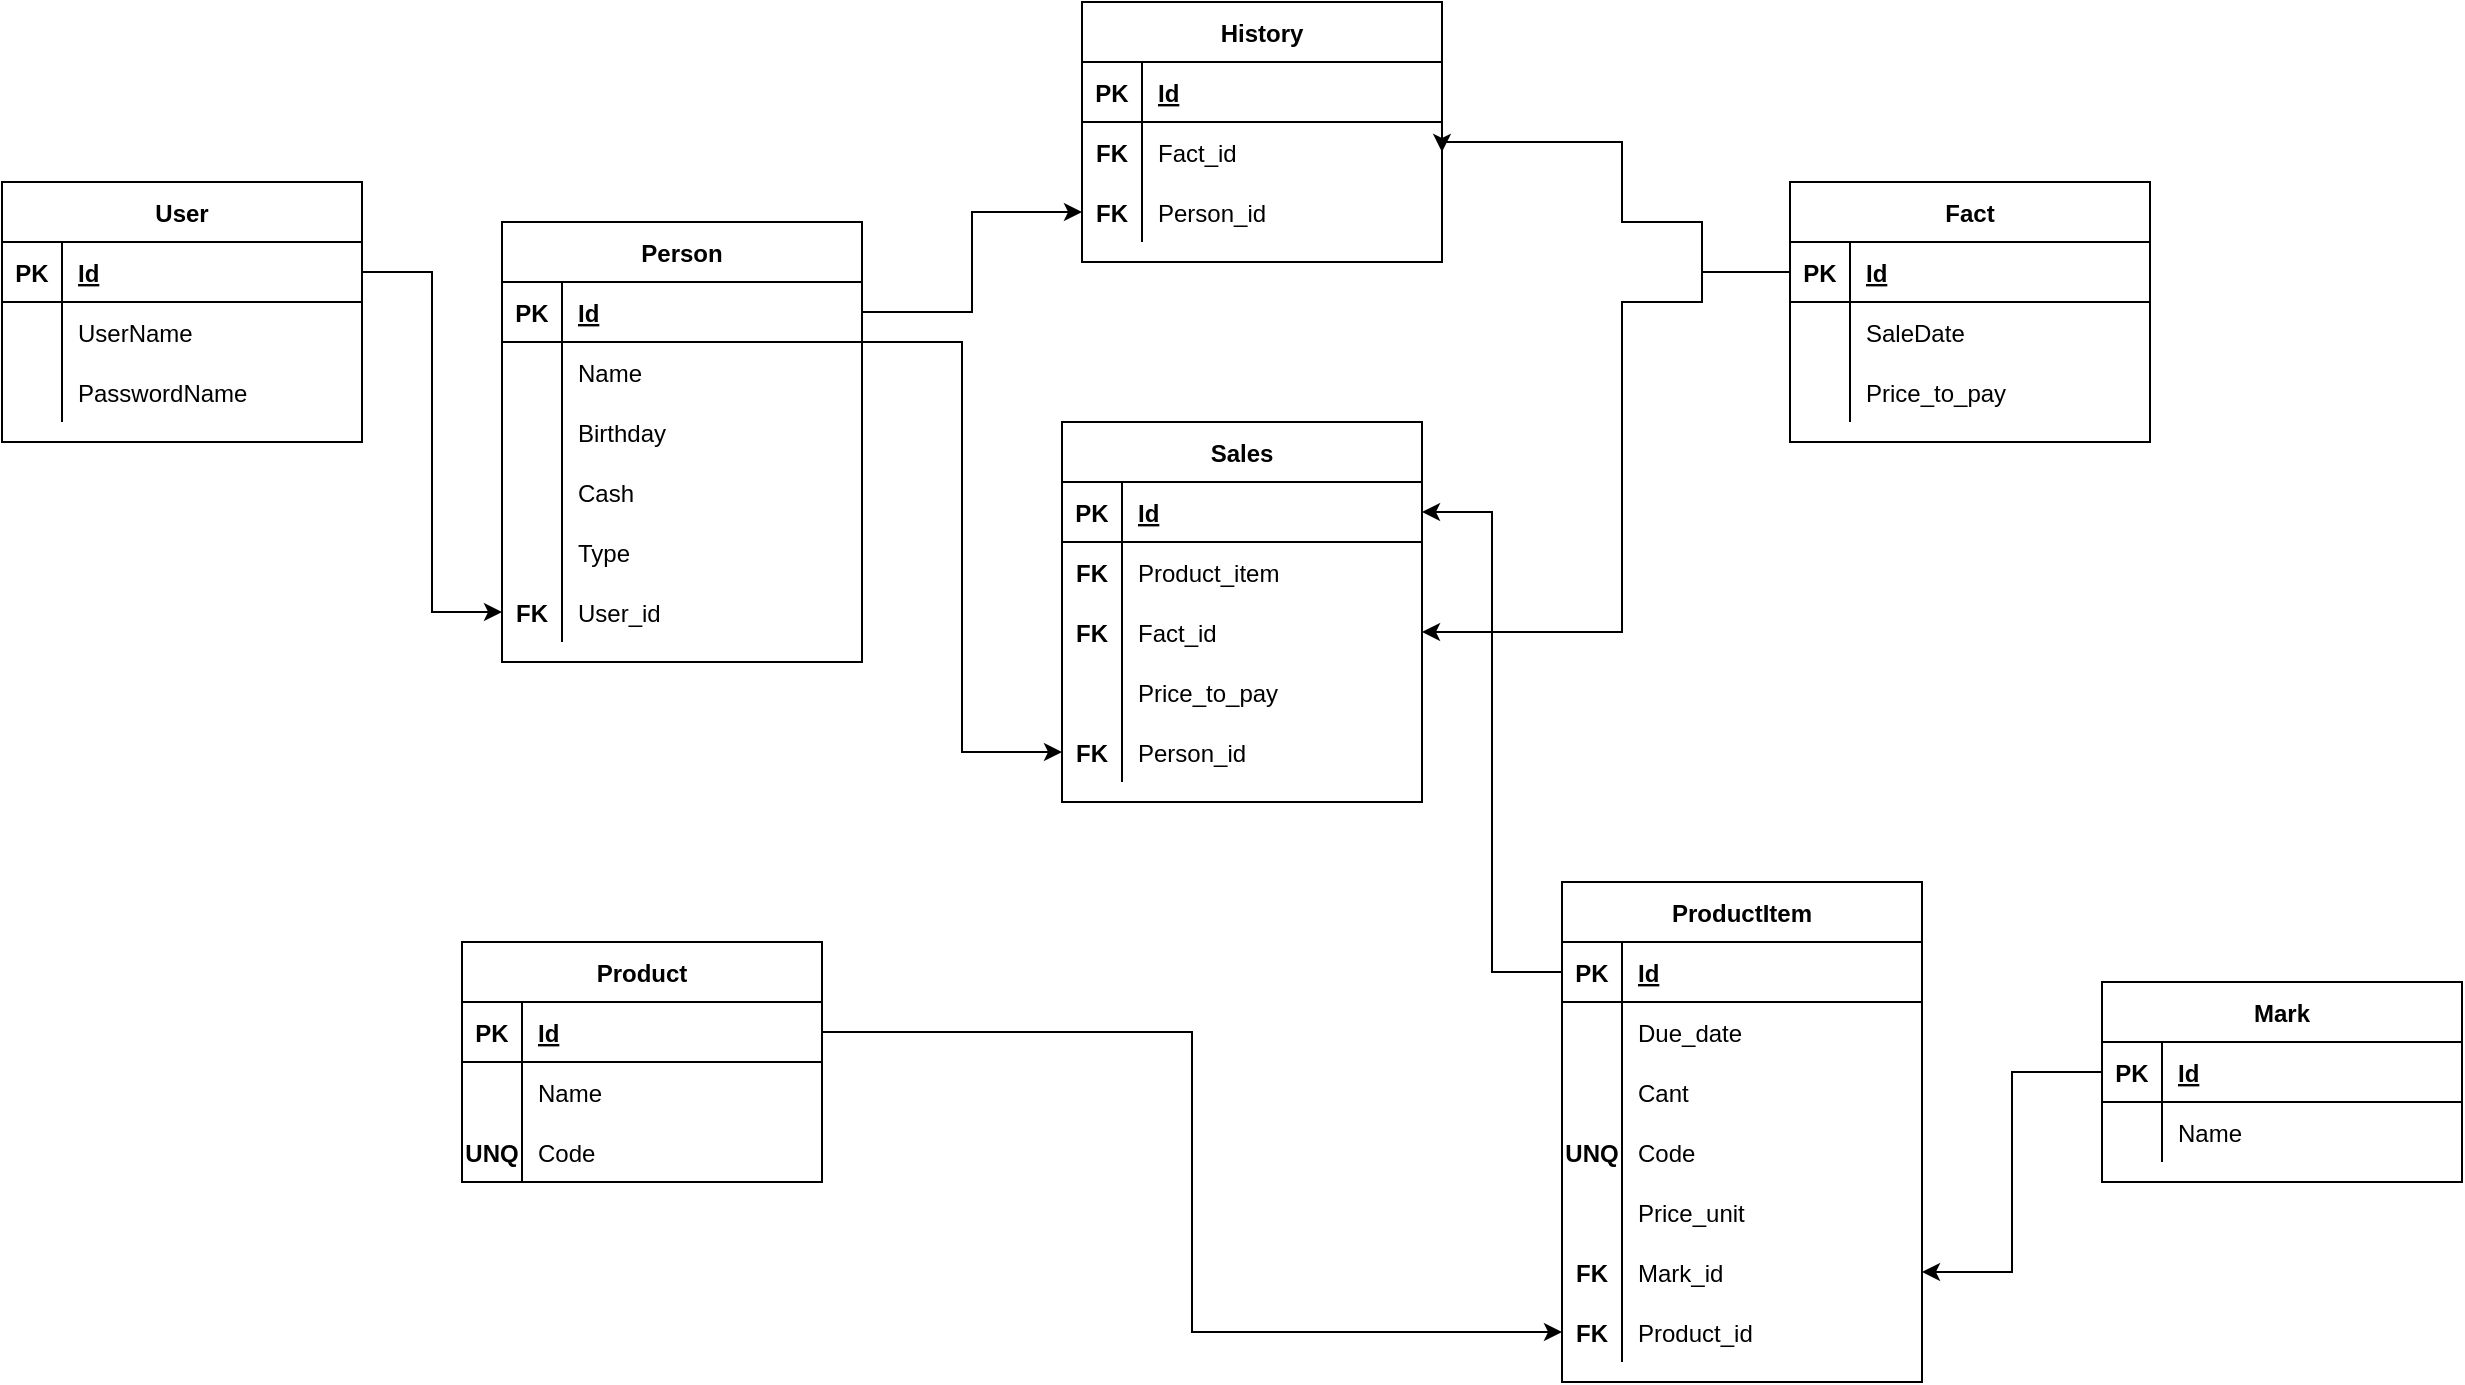 <mxfile version="15.4.3" type="device"><diagram id="BgSqG4Jym_R4d8l9EEpe" name="Page-1"><mxGraphModel dx="1397" dy="1651" grid="1" gridSize="10" guides="1" tooltips="1" connect="1" arrows="1" fold="1" page="1" pageScale="1" pageWidth="827" pageHeight="1169" math="0" shadow="0"><root><mxCell id="0"/><mxCell id="1" parent="0"/><mxCell id="hPBntsrapEsawpm6Ru0O-1" value="Person" style="shape=table;startSize=30;container=1;collapsible=1;childLayout=tableLayout;fixedRows=1;rowLines=0;fontStyle=1;align=center;resizeLast=1;" parent="1" vertex="1"><mxGeometry x="-320" y="80" width="180" height="220" as="geometry"/></mxCell><mxCell id="hPBntsrapEsawpm6Ru0O-2" value="" style="shape=partialRectangle;collapsible=0;dropTarget=0;pointerEvents=0;fillColor=none;top=0;left=0;bottom=1;right=0;points=[[0,0.5],[1,0.5]];portConstraint=eastwest;" parent="hPBntsrapEsawpm6Ru0O-1" vertex="1"><mxGeometry y="30" width="180" height="30" as="geometry"/></mxCell><mxCell id="hPBntsrapEsawpm6Ru0O-3" value="PK" style="shape=partialRectangle;connectable=0;fillColor=none;top=0;left=0;bottom=0;right=0;fontStyle=1;overflow=hidden;" parent="hPBntsrapEsawpm6Ru0O-2" vertex="1"><mxGeometry width="30" height="30" as="geometry"><mxRectangle width="30" height="30" as="alternateBounds"/></mxGeometry></mxCell><mxCell id="hPBntsrapEsawpm6Ru0O-4" value="Id" style="shape=partialRectangle;connectable=0;fillColor=none;top=0;left=0;bottom=0;right=0;align=left;spacingLeft=6;fontStyle=5;overflow=hidden;" parent="hPBntsrapEsawpm6Ru0O-2" vertex="1"><mxGeometry x="30" width="150" height="30" as="geometry"><mxRectangle width="150" height="30" as="alternateBounds"/></mxGeometry></mxCell><mxCell id="hPBntsrapEsawpm6Ru0O-5" value="" style="shape=partialRectangle;collapsible=0;dropTarget=0;pointerEvents=0;fillColor=none;top=0;left=0;bottom=0;right=0;points=[[0,0.5],[1,0.5]];portConstraint=eastwest;" parent="hPBntsrapEsawpm6Ru0O-1" vertex="1"><mxGeometry y="60" width="180" height="30" as="geometry"/></mxCell><mxCell id="hPBntsrapEsawpm6Ru0O-6" value="" style="shape=partialRectangle;connectable=0;fillColor=none;top=0;left=0;bottom=0;right=0;editable=1;overflow=hidden;" parent="hPBntsrapEsawpm6Ru0O-5" vertex="1"><mxGeometry width="30" height="30" as="geometry"><mxRectangle width="30" height="30" as="alternateBounds"/></mxGeometry></mxCell><mxCell id="hPBntsrapEsawpm6Ru0O-7" value="Name" style="shape=partialRectangle;connectable=0;fillColor=none;top=0;left=0;bottom=0;right=0;align=left;spacingLeft=6;overflow=hidden;" parent="hPBntsrapEsawpm6Ru0O-5" vertex="1"><mxGeometry x="30" width="150" height="30" as="geometry"><mxRectangle width="150" height="30" as="alternateBounds"/></mxGeometry></mxCell><mxCell id="hPBntsrapEsawpm6Ru0O-8" value="" style="shape=partialRectangle;collapsible=0;dropTarget=0;pointerEvents=0;fillColor=none;top=0;left=0;bottom=0;right=0;points=[[0,0.5],[1,0.5]];portConstraint=eastwest;" parent="hPBntsrapEsawpm6Ru0O-1" vertex="1"><mxGeometry y="90" width="180" height="30" as="geometry"/></mxCell><mxCell id="hPBntsrapEsawpm6Ru0O-9" value="" style="shape=partialRectangle;connectable=0;fillColor=none;top=0;left=0;bottom=0;right=0;editable=1;overflow=hidden;" parent="hPBntsrapEsawpm6Ru0O-8" vertex="1"><mxGeometry width="30" height="30" as="geometry"><mxRectangle width="30" height="30" as="alternateBounds"/></mxGeometry></mxCell><mxCell id="hPBntsrapEsawpm6Ru0O-10" value="Birthday" style="shape=partialRectangle;connectable=0;fillColor=none;top=0;left=0;bottom=0;right=0;align=left;spacingLeft=6;overflow=hidden;" parent="hPBntsrapEsawpm6Ru0O-8" vertex="1"><mxGeometry x="30" width="150" height="30" as="geometry"><mxRectangle width="150" height="30" as="alternateBounds"/></mxGeometry></mxCell><mxCell id="u0kxrcT05sZmW5-hbJWr-1" style="shape=partialRectangle;collapsible=0;dropTarget=0;pointerEvents=0;fillColor=none;top=0;left=0;bottom=0;right=0;points=[[0,0.5],[1,0.5]];portConstraint=eastwest;" parent="hPBntsrapEsawpm6Ru0O-1" vertex="1"><mxGeometry y="120" width="180" height="30" as="geometry"/></mxCell><mxCell id="u0kxrcT05sZmW5-hbJWr-2" style="shape=partialRectangle;connectable=0;fillColor=none;top=0;left=0;bottom=0;right=0;editable=1;overflow=hidden;" parent="u0kxrcT05sZmW5-hbJWr-1" vertex="1"><mxGeometry width="30" height="30" as="geometry"><mxRectangle width="30" height="30" as="alternateBounds"/></mxGeometry></mxCell><mxCell id="u0kxrcT05sZmW5-hbJWr-3" value="Cash" style="shape=partialRectangle;connectable=0;fillColor=none;top=0;left=0;bottom=0;right=0;align=left;spacingLeft=6;overflow=hidden;" parent="u0kxrcT05sZmW5-hbJWr-1" vertex="1"><mxGeometry x="30" width="150" height="30" as="geometry"><mxRectangle width="150" height="30" as="alternateBounds"/></mxGeometry></mxCell><mxCell id="4zU3yQQIDp3qWBCmbtJR-1" style="shape=partialRectangle;collapsible=0;dropTarget=0;pointerEvents=0;fillColor=none;top=0;left=0;bottom=0;right=0;points=[[0,0.5],[1,0.5]];portConstraint=eastwest;" vertex="1" parent="hPBntsrapEsawpm6Ru0O-1"><mxGeometry y="150" width="180" height="30" as="geometry"/></mxCell><mxCell id="4zU3yQQIDp3qWBCmbtJR-2" style="shape=partialRectangle;connectable=0;fillColor=none;top=0;left=0;bottom=0;right=0;editable=1;overflow=hidden;" vertex="1" parent="4zU3yQQIDp3qWBCmbtJR-1"><mxGeometry width="30" height="30" as="geometry"><mxRectangle width="30" height="30" as="alternateBounds"/></mxGeometry></mxCell><mxCell id="4zU3yQQIDp3qWBCmbtJR-3" value="Type" style="shape=partialRectangle;connectable=0;fillColor=none;top=0;left=0;bottom=0;right=0;align=left;spacingLeft=6;overflow=hidden;" vertex="1" parent="4zU3yQQIDp3qWBCmbtJR-1"><mxGeometry x="30" width="150" height="30" as="geometry"><mxRectangle width="150" height="30" as="alternateBounds"/></mxGeometry></mxCell><mxCell id="hPBntsrapEsawpm6Ru0O-11" value="" style="shape=partialRectangle;collapsible=0;dropTarget=0;pointerEvents=0;fillColor=none;top=0;left=0;bottom=0;right=0;points=[[0,0.5],[1,0.5]];portConstraint=eastwest;" parent="hPBntsrapEsawpm6Ru0O-1" vertex="1"><mxGeometry y="180" width="180" height="30" as="geometry"/></mxCell><mxCell id="hPBntsrapEsawpm6Ru0O-12" value="FK" style="shape=partialRectangle;connectable=0;fillColor=none;top=0;left=0;bottom=0;right=0;editable=1;overflow=hidden;fontStyle=1;shadow=0;strokeColor=#000000;" parent="hPBntsrapEsawpm6Ru0O-11" vertex="1"><mxGeometry width="30" height="30" as="geometry"><mxRectangle width="30" height="30" as="alternateBounds"/></mxGeometry></mxCell><mxCell id="hPBntsrapEsawpm6Ru0O-13" value="User_id" style="shape=partialRectangle;connectable=0;fillColor=none;top=0;left=0;bottom=0;right=0;align=left;spacingLeft=6;overflow=hidden;" parent="hPBntsrapEsawpm6Ru0O-11" vertex="1"><mxGeometry x="30" width="150" height="30" as="geometry"><mxRectangle width="150" height="30" as="alternateBounds"/></mxGeometry></mxCell><mxCell id="hPBntsrapEsawpm6Ru0O-30" value="User" style="shape=table;startSize=30;container=1;collapsible=1;childLayout=tableLayout;fixedRows=1;rowLines=0;fontStyle=1;align=center;resizeLast=1;" parent="1" vertex="1"><mxGeometry x="-570" y="60" width="180" height="130" as="geometry"/></mxCell><mxCell id="hPBntsrapEsawpm6Ru0O-31" value="" style="shape=partialRectangle;collapsible=0;dropTarget=0;pointerEvents=0;fillColor=none;top=0;left=0;bottom=1;right=0;points=[[0,0.5],[1,0.5]];portConstraint=eastwest;" parent="hPBntsrapEsawpm6Ru0O-30" vertex="1"><mxGeometry y="30" width="180" height="30" as="geometry"/></mxCell><mxCell id="hPBntsrapEsawpm6Ru0O-32" value="PK" style="shape=partialRectangle;connectable=0;fillColor=none;top=0;left=0;bottom=0;right=0;fontStyle=1;overflow=hidden;" parent="hPBntsrapEsawpm6Ru0O-31" vertex="1"><mxGeometry width="30" height="30" as="geometry"><mxRectangle width="30" height="30" as="alternateBounds"/></mxGeometry></mxCell><mxCell id="hPBntsrapEsawpm6Ru0O-33" value="Id" style="shape=partialRectangle;connectable=0;fillColor=none;top=0;left=0;bottom=0;right=0;align=left;spacingLeft=6;fontStyle=5;overflow=hidden;" parent="hPBntsrapEsawpm6Ru0O-31" vertex="1"><mxGeometry x="30" width="150" height="30" as="geometry"><mxRectangle width="150" height="30" as="alternateBounds"/></mxGeometry></mxCell><mxCell id="hPBntsrapEsawpm6Ru0O-34" value="" style="shape=partialRectangle;collapsible=0;dropTarget=0;pointerEvents=0;fillColor=none;top=0;left=0;bottom=0;right=0;points=[[0,0.5],[1,0.5]];portConstraint=eastwest;" parent="hPBntsrapEsawpm6Ru0O-30" vertex="1"><mxGeometry y="60" width="180" height="30" as="geometry"/></mxCell><mxCell id="hPBntsrapEsawpm6Ru0O-35" value="" style="shape=partialRectangle;connectable=0;fillColor=none;top=0;left=0;bottom=0;right=0;editable=1;overflow=hidden;" parent="hPBntsrapEsawpm6Ru0O-34" vertex="1"><mxGeometry width="30" height="30" as="geometry"><mxRectangle width="30" height="30" as="alternateBounds"/></mxGeometry></mxCell><mxCell id="hPBntsrapEsawpm6Ru0O-36" value="UserName" style="shape=partialRectangle;connectable=0;fillColor=none;top=0;left=0;bottom=0;right=0;align=left;spacingLeft=6;overflow=hidden;" parent="hPBntsrapEsawpm6Ru0O-34" vertex="1"><mxGeometry x="30" width="150" height="30" as="geometry"><mxRectangle width="150" height="30" as="alternateBounds"/></mxGeometry></mxCell><mxCell id="hPBntsrapEsawpm6Ru0O-37" value="" style="shape=partialRectangle;collapsible=0;dropTarget=0;pointerEvents=0;fillColor=none;top=0;left=0;bottom=0;right=0;points=[[0,0.5],[1,0.5]];portConstraint=eastwest;" parent="hPBntsrapEsawpm6Ru0O-30" vertex="1"><mxGeometry y="90" width="180" height="30" as="geometry"/></mxCell><mxCell id="hPBntsrapEsawpm6Ru0O-38" value="" style="shape=partialRectangle;connectable=0;fillColor=none;top=0;left=0;bottom=0;right=0;editable=1;overflow=hidden;" parent="hPBntsrapEsawpm6Ru0O-37" vertex="1"><mxGeometry width="30" height="30" as="geometry"><mxRectangle width="30" height="30" as="alternateBounds"/></mxGeometry></mxCell><mxCell id="hPBntsrapEsawpm6Ru0O-39" value="PasswordName" style="shape=partialRectangle;connectable=0;fillColor=none;top=0;left=0;bottom=0;right=0;align=left;spacingLeft=6;overflow=hidden;" parent="hPBntsrapEsawpm6Ru0O-37" vertex="1"><mxGeometry x="30" width="150" height="30" as="geometry"><mxRectangle width="150" height="30" as="alternateBounds"/></mxGeometry></mxCell><mxCell id="hPBntsrapEsawpm6Ru0O-43" style="edgeStyle=orthogonalEdgeStyle;rounded=0;orthogonalLoop=1;jettySize=auto;html=1;exitX=1;exitY=0.5;exitDx=0;exitDy=0;entryX=0;entryY=0.5;entryDx=0;entryDy=0;" parent="1" source="hPBntsrapEsawpm6Ru0O-31" target="hPBntsrapEsawpm6Ru0O-11" edge="1"><mxGeometry relative="1" as="geometry"/></mxCell><mxCell id="hPBntsrapEsawpm6Ru0O-57" value="Product" style="shape=table;startSize=30;container=1;collapsible=1;childLayout=tableLayout;fixedRows=1;rowLines=0;fontStyle=1;align=center;resizeLast=1;" parent="1" vertex="1"><mxGeometry x="-340" y="440" width="180" height="120" as="geometry"/></mxCell><mxCell id="hPBntsrapEsawpm6Ru0O-58" value="" style="shape=partialRectangle;collapsible=0;dropTarget=0;pointerEvents=0;fillColor=none;top=0;left=0;bottom=1;right=0;points=[[0,0.5],[1,0.5]];portConstraint=eastwest;" parent="hPBntsrapEsawpm6Ru0O-57" vertex="1"><mxGeometry y="30" width="180" height="30" as="geometry"/></mxCell><mxCell id="hPBntsrapEsawpm6Ru0O-59" value="PK" style="shape=partialRectangle;connectable=0;fillColor=none;top=0;left=0;bottom=0;right=0;fontStyle=1;overflow=hidden;" parent="hPBntsrapEsawpm6Ru0O-58" vertex="1"><mxGeometry width="30" height="30" as="geometry"><mxRectangle width="30" height="30" as="alternateBounds"/></mxGeometry></mxCell><mxCell id="hPBntsrapEsawpm6Ru0O-60" value="Id" style="shape=partialRectangle;connectable=0;fillColor=none;top=0;left=0;bottom=0;right=0;align=left;spacingLeft=6;fontStyle=5;overflow=hidden;" parent="hPBntsrapEsawpm6Ru0O-58" vertex="1"><mxGeometry x="30" width="150" height="30" as="geometry"><mxRectangle width="150" height="30" as="alternateBounds"/></mxGeometry></mxCell><mxCell id="hPBntsrapEsawpm6Ru0O-61" value="" style="shape=partialRectangle;collapsible=0;dropTarget=0;pointerEvents=0;fillColor=none;top=0;left=0;bottom=0;right=0;points=[[0,0.5],[1,0.5]];portConstraint=eastwest;" parent="hPBntsrapEsawpm6Ru0O-57" vertex="1"><mxGeometry y="60" width="180" height="30" as="geometry"/></mxCell><mxCell id="hPBntsrapEsawpm6Ru0O-62" value="" style="shape=partialRectangle;connectable=0;fillColor=none;top=0;left=0;bottom=0;right=0;editable=1;overflow=hidden;" parent="hPBntsrapEsawpm6Ru0O-61" vertex="1"><mxGeometry width="30" height="30" as="geometry"><mxRectangle width="30" height="30" as="alternateBounds"/></mxGeometry></mxCell><mxCell id="hPBntsrapEsawpm6Ru0O-63" value="Name" style="shape=partialRectangle;connectable=0;fillColor=none;top=0;left=0;bottom=0;right=0;align=left;spacingLeft=6;overflow=hidden;" parent="hPBntsrapEsawpm6Ru0O-61" vertex="1"><mxGeometry x="30" width="150" height="30" as="geometry"><mxRectangle width="150" height="30" as="alternateBounds"/></mxGeometry></mxCell><mxCell id="hPBntsrapEsawpm6Ru0O-64" value="" style="shape=partialRectangle;collapsible=0;dropTarget=0;pointerEvents=0;fillColor=none;top=0;left=0;bottom=0;right=0;points=[[0,0.5],[1,0.5]];portConstraint=eastwest;" parent="hPBntsrapEsawpm6Ru0O-57" vertex="1"><mxGeometry y="90" width="180" height="30" as="geometry"/></mxCell><mxCell id="hPBntsrapEsawpm6Ru0O-65" value="UNQ" style="shape=partialRectangle;connectable=0;fillColor=none;top=0;left=0;bottom=0;right=0;editable=1;overflow=hidden;fontStyle=1" parent="hPBntsrapEsawpm6Ru0O-64" vertex="1"><mxGeometry width="30" height="30" as="geometry"><mxRectangle width="30" height="30" as="alternateBounds"/></mxGeometry></mxCell><mxCell id="hPBntsrapEsawpm6Ru0O-66" value="Code" style="shape=partialRectangle;connectable=0;fillColor=none;top=0;left=0;bottom=0;right=0;align=left;spacingLeft=6;overflow=hidden;" parent="hPBntsrapEsawpm6Ru0O-64" vertex="1"><mxGeometry x="30" width="150" height="30" as="geometry"><mxRectangle width="150" height="30" as="alternateBounds"/></mxGeometry></mxCell><mxCell id="hPBntsrapEsawpm6Ru0O-70" value="ProductItem" style="shape=table;startSize=30;container=1;collapsible=1;childLayout=tableLayout;fixedRows=1;rowLines=0;fontStyle=1;align=center;resizeLast=1;" parent="1" vertex="1"><mxGeometry x="210" y="410" width="180" height="250" as="geometry"/></mxCell><mxCell id="hPBntsrapEsawpm6Ru0O-71" value="" style="shape=partialRectangle;collapsible=0;dropTarget=0;pointerEvents=0;fillColor=none;top=0;left=0;bottom=1;right=0;points=[[0,0.5],[1,0.5]];portConstraint=eastwest;" parent="hPBntsrapEsawpm6Ru0O-70" vertex="1"><mxGeometry y="30" width="180" height="30" as="geometry"/></mxCell><mxCell id="hPBntsrapEsawpm6Ru0O-72" value="PK" style="shape=partialRectangle;connectable=0;fillColor=none;top=0;left=0;bottom=0;right=0;fontStyle=1;overflow=hidden;" parent="hPBntsrapEsawpm6Ru0O-71" vertex="1"><mxGeometry width="30" height="30" as="geometry"><mxRectangle width="30" height="30" as="alternateBounds"/></mxGeometry></mxCell><mxCell id="hPBntsrapEsawpm6Ru0O-73" value="Id" style="shape=partialRectangle;connectable=0;fillColor=none;top=0;left=0;bottom=0;right=0;align=left;spacingLeft=6;fontStyle=5;overflow=hidden;" parent="hPBntsrapEsawpm6Ru0O-71" vertex="1"><mxGeometry x="30" width="150" height="30" as="geometry"><mxRectangle width="150" height="30" as="alternateBounds"/></mxGeometry></mxCell><mxCell id="hPBntsrapEsawpm6Ru0O-84" style="shape=partialRectangle;collapsible=0;dropTarget=0;pointerEvents=0;fillColor=none;top=0;left=0;bottom=0;right=0;points=[[0,0.5],[1,0.5]];portConstraint=eastwest;" parent="hPBntsrapEsawpm6Ru0O-70" vertex="1"><mxGeometry y="60" width="180" height="30" as="geometry"/></mxCell><mxCell id="hPBntsrapEsawpm6Ru0O-85" style="shape=partialRectangle;connectable=0;fillColor=none;top=0;left=0;bottom=0;right=0;editable=1;overflow=hidden;" parent="hPBntsrapEsawpm6Ru0O-84" vertex="1"><mxGeometry width="30" height="30" as="geometry"><mxRectangle width="30" height="30" as="alternateBounds"/></mxGeometry></mxCell><mxCell id="hPBntsrapEsawpm6Ru0O-86" value="Due_date" style="shape=partialRectangle;connectable=0;fillColor=none;top=0;left=0;bottom=0;right=0;align=left;spacingLeft=6;overflow=hidden;" parent="hPBntsrapEsawpm6Ru0O-84" vertex="1"><mxGeometry x="30" width="150" height="30" as="geometry"><mxRectangle width="150" height="30" as="alternateBounds"/></mxGeometry></mxCell><mxCell id="hPBntsrapEsawpm6Ru0O-150" style="shape=partialRectangle;collapsible=0;dropTarget=0;pointerEvents=0;fillColor=none;top=0;left=0;bottom=0;right=0;points=[[0,0.5],[1,0.5]];portConstraint=eastwest;" parent="hPBntsrapEsawpm6Ru0O-70" vertex="1"><mxGeometry y="90" width="180" height="30" as="geometry"/></mxCell><mxCell id="hPBntsrapEsawpm6Ru0O-151" style="shape=partialRectangle;connectable=0;fillColor=none;top=0;left=0;bottom=0;right=0;editable=1;overflow=hidden;" parent="hPBntsrapEsawpm6Ru0O-150" vertex="1"><mxGeometry width="30" height="30" as="geometry"><mxRectangle width="30" height="30" as="alternateBounds"/></mxGeometry></mxCell><mxCell id="hPBntsrapEsawpm6Ru0O-152" value="Cant" style="shape=partialRectangle;connectable=0;fillColor=none;top=0;left=0;bottom=0;right=0;align=left;spacingLeft=6;overflow=hidden;" parent="hPBntsrapEsawpm6Ru0O-150" vertex="1"><mxGeometry x="30" width="150" height="30" as="geometry"><mxRectangle width="150" height="30" as="alternateBounds"/></mxGeometry></mxCell><mxCell id="hPBntsrapEsawpm6Ru0O-111" style="shape=partialRectangle;collapsible=0;dropTarget=0;pointerEvents=0;fillColor=none;top=0;left=0;bottom=0;right=0;points=[[0,0.5],[1,0.5]];portConstraint=eastwest;" parent="hPBntsrapEsawpm6Ru0O-70" vertex="1"><mxGeometry y="120" width="180" height="30" as="geometry"/></mxCell><mxCell id="hPBntsrapEsawpm6Ru0O-112" value="UNQ" style="shape=partialRectangle;connectable=0;fillColor=none;top=0;left=0;bottom=0;right=0;editable=1;overflow=hidden;fontStyle=1" parent="hPBntsrapEsawpm6Ru0O-111" vertex="1"><mxGeometry width="30" height="30" as="geometry"><mxRectangle width="30" height="30" as="alternateBounds"/></mxGeometry></mxCell><mxCell id="hPBntsrapEsawpm6Ru0O-113" value="Code" style="shape=partialRectangle;connectable=0;fillColor=none;top=0;left=0;bottom=0;right=0;align=left;spacingLeft=6;overflow=hidden;" parent="hPBntsrapEsawpm6Ru0O-111" vertex="1"><mxGeometry x="30" width="150" height="30" as="geometry"><mxRectangle width="150" height="30" as="alternateBounds"/></mxGeometry></mxCell><mxCell id="hPBntsrapEsawpm6Ru0O-94" style="shape=partialRectangle;collapsible=0;dropTarget=0;pointerEvents=0;fillColor=none;top=0;left=0;bottom=0;right=0;points=[[0,0.5],[1,0.5]];portConstraint=eastwest;" parent="hPBntsrapEsawpm6Ru0O-70" vertex="1"><mxGeometry y="150" width="180" height="30" as="geometry"/></mxCell><mxCell id="hPBntsrapEsawpm6Ru0O-95" style="shape=partialRectangle;connectable=0;fillColor=none;top=0;left=0;bottom=0;right=0;editable=1;overflow=hidden;" parent="hPBntsrapEsawpm6Ru0O-94" vertex="1"><mxGeometry width="30" height="30" as="geometry"><mxRectangle width="30" height="30" as="alternateBounds"/></mxGeometry></mxCell><mxCell id="hPBntsrapEsawpm6Ru0O-96" value="Price_unit" style="shape=partialRectangle;connectable=0;fillColor=none;top=0;left=0;bottom=0;right=0;align=left;spacingLeft=6;overflow=hidden;" parent="hPBntsrapEsawpm6Ru0O-94" vertex="1"><mxGeometry x="30" width="150" height="30" as="geometry"><mxRectangle width="150" height="30" as="alternateBounds"/></mxGeometry></mxCell><mxCell id="hPBntsrapEsawpm6Ru0O-88" style="shape=partialRectangle;collapsible=0;dropTarget=0;pointerEvents=0;fillColor=none;top=0;left=0;bottom=0;right=0;points=[[0,0.5],[1,0.5]];portConstraint=eastwest;" parent="hPBntsrapEsawpm6Ru0O-70" vertex="1"><mxGeometry y="180" width="180" height="30" as="geometry"/></mxCell><mxCell id="hPBntsrapEsawpm6Ru0O-89" value="FK" style="shape=partialRectangle;connectable=0;fillColor=none;top=0;left=0;bottom=0;right=0;editable=1;overflow=hidden;fontStyle=1" parent="hPBntsrapEsawpm6Ru0O-88" vertex="1"><mxGeometry width="30" height="30" as="geometry"><mxRectangle width="30" height="30" as="alternateBounds"/></mxGeometry></mxCell><mxCell id="hPBntsrapEsawpm6Ru0O-90" value="Mark_id" style="shape=partialRectangle;connectable=0;fillColor=none;top=0;left=0;bottom=0;right=0;align=left;spacingLeft=6;overflow=hidden;" parent="hPBntsrapEsawpm6Ru0O-88" vertex="1"><mxGeometry x="30" width="150" height="30" as="geometry"><mxRectangle width="150" height="30" as="alternateBounds"/></mxGeometry></mxCell><mxCell id="hPBntsrapEsawpm6Ru0O-80" value="" style="shape=partialRectangle;collapsible=0;dropTarget=0;pointerEvents=0;fillColor=none;top=0;left=0;bottom=0;right=0;points=[[0,0.5],[1,0.5]];portConstraint=eastwest;" parent="hPBntsrapEsawpm6Ru0O-70" vertex="1"><mxGeometry y="210" width="180" height="30" as="geometry"/></mxCell><mxCell id="hPBntsrapEsawpm6Ru0O-81" value="FK" style="shape=partialRectangle;connectable=0;fillColor=none;top=0;left=0;bottom=0;right=0;editable=1;overflow=hidden;fontStyle=1;shadow=0;strokeColor=#000000;" parent="hPBntsrapEsawpm6Ru0O-80" vertex="1"><mxGeometry width="30" height="30" as="geometry"><mxRectangle width="30" height="30" as="alternateBounds"/></mxGeometry></mxCell><mxCell id="hPBntsrapEsawpm6Ru0O-82" value="Product_id" style="shape=partialRectangle;connectable=0;fillColor=none;top=0;left=0;bottom=0;right=0;align=left;spacingLeft=6;overflow=hidden;" parent="hPBntsrapEsawpm6Ru0O-80" vertex="1"><mxGeometry x="30" width="150" height="30" as="geometry"><mxRectangle width="150" height="30" as="alternateBounds"/></mxGeometry></mxCell><mxCell id="hPBntsrapEsawpm6Ru0O-97" value="Mark" style="shape=table;startSize=30;container=1;collapsible=1;childLayout=tableLayout;fixedRows=1;rowLines=0;fontStyle=1;align=center;resizeLast=1;" parent="1" vertex="1"><mxGeometry x="480" y="460" width="180" height="100" as="geometry"/></mxCell><mxCell id="hPBntsrapEsawpm6Ru0O-98" value="" style="shape=partialRectangle;collapsible=0;dropTarget=0;pointerEvents=0;fillColor=none;top=0;left=0;bottom=1;right=0;points=[[0,0.5],[1,0.5]];portConstraint=eastwest;" parent="hPBntsrapEsawpm6Ru0O-97" vertex="1"><mxGeometry y="30" width="180" height="30" as="geometry"/></mxCell><mxCell id="hPBntsrapEsawpm6Ru0O-99" value="PK" style="shape=partialRectangle;connectable=0;fillColor=none;top=0;left=0;bottom=0;right=0;fontStyle=1;overflow=hidden;" parent="hPBntsrapEsawpm6Ru0O-98" vertex="1"><mxGeometry width="30" height="30" as="geometry"/></mxCell><mxCell id="hPBntsrapEsawpm6Ru0O-100" value="Id" style="shape=partialRectangle;connectable=0;fillColor=none;top=0;left=0;bottom=0;right=0;align=left;spacingLeft=6;fontStyle=5;overflow=hidden;" parent="hPBntsrapEsawpm6Ru0O-98" vertex="1"><mxGeometry x="30" width="150" height="30" as="geometry"/></mxCell><mxCell id="hPBntsrapEsawpm6Ru0O-101" value="" style="shape=partialRectangle;collapsible=0;dropTarget=0;pointerEvents=0;fillColor=none;top=0;left=0;bottom=0;right=0;points=[[0,0.5],[1,0.5]];portConstraint=eastwest;" parent="hPBntsrapEsawpm6Ru0O-97" vertex="1"><mxGeometry y="60" width="180" height="30" as="geometry"/></mxCell><mxCell id="hPBntsrapEsawpm6Ru0O-102" value="" style="shape=partialRectangle;connectable=0;fillColor=none;top=0;left=0;bottom=0;right=0;editable=1;overflow=hidden;" parent="hPBntsrapEsawpm6Ru0O-101" vertex="1"><mxGeometry width="30" height="30" as="geometry"/></mxCell><mxCell id="hPBntsrapEsawpm6Ru0O-103" value="Name" style="shape=partialRectangle;connectable=0;fillColor=none;top=0;left=0;bottom=0;right=0;align=left;spacingLeft=6;overflow=hidden;" parent="hPBntsrapEsawpm6Ru0O-101" vertex="1"><mxGeometry x="30" width="150" height="30" as="geometry"/></mxCell><mxCell id="hPBntsrapEsawpm6Ru0O-128" style="edgeStyle=orthogonalEdgeStyle;rounded=0;orthogonalLoop=1;jettySize=auto;html=1;exitX=1;exitY=0.5;exitDx=0;exitDy=0;entryX=0;entryY=0.5;entryDx=0;entryDy=0;" parent="1" source="hPBntsrapEsawpm6Ru0O-58" target="hPBntsrapEsawpm6Ru0O-80" edge="1"><mxGeometry relative="1" as="geometry"><mxPoint x="-70" y="585" as="targetPoint"/></mxGeometry></mxCell><mxCell id="hPBntsrapEsawpm6Ru0O-137" value="Sales" style="shape=table;startSize=30;container=1;collapsible=1;childLayout=tableLayout;fixedRows=1;rowLines=0;fontStyle=1;align=center;resizeLast=1;" parent="1" vertex="1"><mxGeometry x="-40" y="180" width="180" height="190" as="geometry"/></mxCell><mxCell id="hPBntsrapEsawpm6Ru0O-138" value="" style="shape=partialRectangle;collapsible=0;dropTarget=0;pointerEvents=0;fillColor=none;top=0;left=0;bottom=1;right=0;points=[[0,0.5],[1,0.5]];portConstraint=eastwest;" parent="hPBntsrapEsawpm6Ru0O-137" vertex="1"><mxGeometry y="30" width="180" height="30" as="geometry"/></mxCell><mxCell id="hPBntsrapEsawpm6Ru0O-139" value="PK" style="shape=partialRectangle;connectable=0;fillColor=none;top=0;left=0;bottom=0;right=0;fontStyle=1;overflow=hidden;" parent="hPBntsrapEsawpm6Ru0O-138" vertex="1"><mxGeometry width="30" height="30" as="geometry"/></mxCell><mxCell id="hPBntsrapEsawpm6Ru0O-140" value="Id" style="shape=partialRectangle;connectable=0;fillColor=none;top=0;left=0;bottom=0;right=0;align=left;spacingLeft=6;fontStyle=5;overflow=hidden;" parent="hPBntsrapEsawpm6Ru0O-138" vertex="1"><mxGeometry x="30" width="150" height="30" as="geometry"/></mxCell><mxCell id="hPBntsrapEsawpm6Ru0O-144" value="" style="shape=partialRectangle;collapsible=0;dropTarget=0;pointerEvents=0;fillColor=none;top=0;left=0;bottom=0;right=0;points=[[0,0.5],[1,0.5]];portConstraint=eastwest;" parent="hPBntsrapEsawpm6Ru0O-137" vertex="1"><mxGeometry y="60" width="180" height="30" as="geometry"/></mxCell><mxCell id="hPBntsrapEsawpm6Ru0O-145" value="FK" style="shape=partialRectangle;connectable=0;fillColor=none;top=0;left=0;bottom=0;right=0;editable=1;overflow=hidden;fontStyle=1" parent="hPBntsrapEsawpm6Ru0O-144" vertex="1"><mxGeometry width="30" height="30" as="geometry"/></mxCell><mxCell id="hPBntsrapEsawpm6Ru0O-146" value="Product_item" style="shape=partialRectangle;connectable=0;fillColor=none;top=0;left=0;bottom=0;right=0;align=left;spacingLeft=6;overflow=hidden;" parent="hPBntsrapEsawpm6Ru0O-144" vertex="1"><mxGeometry x="30" width="150" height="30" as="geometry"/></mxCell><mxCell id="hPBntsrapEsawpm6Ru0O-172" style="shape=partialRectangle;collapsible=0;dropTarget=0;pointerEvents=0;fillColor=none;top=0;left=0;bottom=0;right=0;points=[[0,0.5],[1,0.5]];portConstraint=eastwest;" parent="hPBntsrapEsawpm6Ru0O-137" vertex="1"><mxGeometry y="90" width="180" height="30" as="geometry"/></mxCell><mxCell id="hPBntsrapEsawpm6Ru0O-173" value="FK" style="shape=partialRectangle;connectable=0;fillColor=none;top=0;left=0;bottom=0;right=0;editable=1;overflow=hidden;fontStyle=1" parent="hPBntsrapEsawpm6Ru0O-172" vertex="1"><mxGeometry width="30" height="30" as="geometry"/></mxCell><mxCell id="hPBntsrapEsawpm6Ru0O-174" value="Fact_id" style="shape=partialRectangle;connectable=0;fillColor=none;top=0;left=0;bottom=0;right=0;align=left;spacingLeft=6;overflow=hidden;" parent="hPBntsrapEsawpm6Ru0O-172" vertex="1"><mxGeometry x="30" width="150" height="30" as="geometry"/></mxCell><mxCell id="hPBntsrapEsawpm6Ru0O-156" style="shape=partialRectangle;collapsible=0;dropTarget=0;pointerEvents=0;fillColor=none;top=0;left=0;bottom=0;right=0;points=[[0,0.5],[1,0.5]];portConstraint=eastwest;" parent="hPBntsrapEsawpm6Ru0O-137" vertex="1"><mxGeometry y="120" width="180" height="30" as="geometry"/></mxCell><mxCell id="hPBntsrapEsawpm6Ru0O-157" style="shape=partialRectangle;connectable=0;fillColor=none;top=0;left=0;bottom=0;right=0;editable=1;overflow=hidden;" parent="hPBntsrapEsawpm6Ru0O-156" vertex="1"><mxGeometry width="30" height="30" as="geometry"/></mxCell><mxCell id="hPBntsrapEsawpm6Ru0O-158" value="Price_to_pay" style="shape=partialRectangle;connectable=0;fillColor=none;top=0;left=0;bottom=0;right=0;align=left;spacingLeft=6;overflow=hidden;" parent="hPBntsrapEsawpm6Ru0O-156" vertex="1"><mxGeometry x="30" width="150" height="30" as="geometry"/></mxCell><mxCell id="hPBntsrapEsawpm6Ru0O-147" value="" style="shape=partialRectangle;collapsible=0;dropTarget=0;pointerEvents=0;fillColor=none;top=0;left=0;bottom=0;right=0;points=[[0,0.5],[1,0.5]];portConstraint=eastwest;" parent="hPBntsrapEsawpm6Ru0O-137" vertex="1"><mxGeometry y="150" width="180" height="30" as="geometry"/></mxCell><mxCell id="hPBntsrapEsawpm6Ru0O-148" value="FK" style="shape=partialRectangle;connectable=0;fillColor=none;top=0;left=0;bottom=0;right=0;editable=1;overflow=hidden;fontStyle=1;shadow=0;strokeColor=#000000;" parent="hPBntsrapEsawpm6Ru0O-147" vertex="1"><mxGeometry width="30" height="30" as="geometry"/></mxCell><mxCell id="hPBntsrapEsawpm6Ru0O-149" value="Person_id" style="shape=partialRectangle;connectable=0;fillColor=none;top=0;left=0;bottom=0;right=0;align=left;spacingLeft=6;overflow=hidden;" parent="hPBntsrapEsawpm6Ru0O-147" vertex="1"><mxGeometry x="30" width="150" height="30" as="geometry"/></mxCell><mxCell id="hPBntsrapEsawpm6Ru0O-159" value="Fact" style="shape=table;startSize=30;container=1;collapsible=1;childLayout=tableLayout;fixedRows=1;rowLines=0;fontStyle=1;align=center;resizeLast=1;" parent="1" vertex="1"><mxGeometry x="324" y="60" width="180" height="130" as="geometry"/></mxCell><mxCell id="hPBntsrapEsawpm6Ru0O-160" value="" style="shape=partialRectangle;collapsible=0;dropTarget=0;pointerEvents=0;fillColor=none;top=0;left=0;bottom=1;right=0;points=[[0,0.5],[1,0.5]];portConstraint=eastwest;" parent="hPBntsrapEsawpm6Ru0O-159" vertex="1"><mxGeometry y="30" width="180" height="30" as="geometry"/></mxCell><mxCell id="hPBntsrapEsawpm6Ru0O-161" value="PK" style="shape=partialRectangle;connectable=0;fillColor=none;top=0;left=0;bottom=0;right=0;fontStyle=1;overflow=hidden;" parent="hPBntsrapEsawpm6Ru0O-160" vertex="1"><mxGeometry width="30" height="30" as="geometry"><mxRectangle width="30" height="30" as="alternateBounds"/></mxGeometry></mxCell><mxCell id="hPBntsrapEsawpm6Ru0O-162" value="Id" style="shape=partialRectangle;connectable=0;fillColor=none;top=0;left=0;bottom=0;right=0;align=left;spacingLeft=6;fontStyle=5;overflow=hidden;" parent="hPBntsrapEsawpm6Ru0O-160" vertex="1"><mxGeometry x="30" width="150" height="30" as="geometry"><mxRectangle width="150" height="30" as="alternateBounds"/></mxGeometry></mxCell><mxCell id="hPBntsrapEsawpm6Ru0O-169" value="" style="shape=partialRectangle;collapsible=0;dropTarget=0;pointerEvents=0;fillColor=none;top=0;left=0;bottom=0;right=0;points=[[0,0.5],[1,0.5]];portConstraint=eastwest;" parent="hPBntsrapEsawpm6Ru0O-159" vertex="1"><mxGeometry y="60" width="180" height="30" as="geometry"/></mxCell><mxCell id="hPBntsrapEsawpm6Ru0O-170" value="" style="shape=partialRectangle;connectable=0;fillColor=none;top=0;left=0;bottom=0;right=0;editable=1;overflow=hidden;fontStyle=1;shadow=0;strokeColor=#000000;" parent="hPBntsrapEsawpm6Ru0O-169" vertex="1"><mxGeometry width="30" height="30" as="geometry"><mxRectangle width="30" height="30" as="alternateBounds"/></mxGeometry></mxCell><mxCell id="hPBntsrapEsawpm6Ru0O-171" value="SaleDate" style="shape=partialRectangle;connectable=0;fillColor=none;top=0;left=0;bottom=0;right=0;align=left;spacingLeft=6;overflow=hidden;" parent="hPBntsrapEsawpm6Ru0O-169" vertex="1"><mxGeometry x="30" width="150" height="30" as="geometry"><mxRectangle width="150" height="30" as="alternateBounds"/></mxGeometry></mxCell><mxCell id="hPBntsrapEsawpm6Ru0O-176" style="shape=partialRectangle;collapsible=0;dropTarget=0;pointerEvents=0;fillColor=none;top=0;left=0;bottom=0;right=0;points=[[0,0.5],[1,0.5]];portConstraint=eastwest;" parent="hPBntsrapEsawpm6Ru0O-159" vertex="1"><mxGeometry y="90" width="180" height="30" as="geometry"/></mxCell><mxCell id="hPBntsrapEsawpm6Ru0O-177" style="shape=partialRectangle;connectable=0;fillColor=none;top=0;left=0;bottom=0;right=0;editable=1;overflow=hidden;fontStyle=1;shadow=0;strokeColor=#000000;" parent="hPBntsrapEsawpm6Ru0O-176" vertex="1"><mxGeometry width="30" height="30" as="geometry"><mxRectangle width="30" height="30" as="alternateBounds"/></mxGeometry></mxCell><mxCell id="hPBntsrapEsawpm6Ru0O-178" value="Price_to_pay" style="shape=partialRectangle;connectable=0;fillColor=none;top=0;left=0;bottom=0;right=0;align=left;spacingLeft=6;overflow=hidden;" parent="hPBntsrapEsawpm6Ru0O-176" vertex="1"><mxGeometry x="30" width="150" height="30" as="geometry"><mxRectangle width="150" height="30" as="alternateBounds"/></mxGeometry></mxCell><mxCell id="hPBntsrapEsawpm6Ru0O-175" style="edgeStyle=orthogonalEdgeStyle;rounded=0;orthogonalLoop=1;jettySize=auto;html=1;exitX=0;exitY=0.5;exitDx=0;exitDy=0;entryX=1;entryY=0.5;entryDx=0;entryDy=0;" parent="1" source="hPBntsrapEsawpm6Ru0O-160" target="hPBntsrapEsawpm6Ru0O-172" edge="1"><mxGeometry relative="1" as="geometry"><mxPoint x="180" y="200" as="targetPoint"/><Array as="points"><mxPoint x="280" y="105"/><mxPoint x="280" y="120"/><mxPoint x="240" y="120"/><mxPoint x="240" y="285"/></Array></mxGeometry></mxCell><mxCell id="hPBntsrapEsawpm6Ru0O-179" value="History" style="shape=table;startSize=30;container=1;collapsible=1;childLayout=tableLayout;fixedRows=1;rowLines=0;fontStyle=1;align=center;resizeLast=1;" parent="1" vertex="1"><mxGeometry x="-30" y="-30" width="180" height="130" as="geometry"/></mxCell><mxCell id="hPBntsrapEsawpm6Ru0O-180" value="" style="shape=partialRectangle;collapsible=0;dropTarget=0;pointerEvents=0;fillColor=none;top=0;left=0;bottom=1;right=0;points=[[0,0.5],[1,0.5]];portConstraint=eastwest;" parent="hPBntsrapEsawpm6Ru0O-179" vertex="1"><mxGeometry y="30" width="180" height="30" as="geometry"/></mxCell><mxCell id="hPBntsrapEsawpm6Ru0O-181" value="PK" style="shape=partialRectangle;connectable=0;fillColor=none;top=0;left=0;bottom=0;right=0;fontStyle=1;overflow=hidden;" parent="hPBntsrapEsawpm6Ru0O-180" vertex="1"><mxGeometry width="30" height="30" as="geometry"><mxRectangle width="30" height="30" as="alternateBounds"/></mxGeometry></mxCell><mxCell id="hPBntsrapEsawpm6Ru0O-182" value="Id" style="shape=partialRectangle;connectable=0;fillColor=none;top=0;left=0;bottom=0;right=0;align=left;spacingLeft=6;fontStyle=5;overflow=hidden;" parent="hPBntsrapEsawpm6Ru0O-180" vertex="1"><mxGeometry x="30" width="150" height="30" as="geometry"><mxRectangle width="150" height="30" as="alternateBounds"/></mxGeometry></mxCell><mxCell id="hPBntsrapEsawpm6Ru0O-186" value="" style="shape=partialRectangle;collapsible=0;dropTarget=0;pointerEvents=0;fillColor=none;top=0;left=0;bottom=0;right=0;points=[[0,0.5],[1,0.5]];portConstraint=eastwest;" parent="hPBntsrapEsawpm6Ru0O-179" vertex="1"><mxGeometry y="60" width="180" height="30" as="geometry"/></mxCell><mxCell id="hPBntsrapEsawpm6Ru0O-187" value="FK" style="shape=partialRectangle;connectable=0;fillColor=none;top=0;left=0;bottom=0;right=0;editable=1;overflow=hidden;fontStyle=1" parent="hPBntsrapEsawpm6Ru0O-186" vertex="1"><mxGeometry width="30" height="30" as="geometry"><mxRectangle width="30" height="30" as="alternateBounds"/></mxGeometry></mxCell><mxCell id="hPBntsrapEsawpm6Ru0O-188" value="Fact_id" style="shape=partialRectangle;connectable=0;fillColor=none;top=0;left=0;bottom=0;right=0;align=left;spacingLeft=6;overflow=hidden;" parent="hPBntsrapEsawpm6Ru0O-186" vertex="1"><mxGeometry x="30" width="150" height="30" as="geometry"><mxRectangle width="150" height="30" as="alternateBounds"/></mxGeometry></mxCell><mxCell id="hPBntsrapEsawpm6Ru0O-189" value="" style="shape=partialRectangle;collapsible=0;dropTarget=0;pointerEvents=0;fillColor=none;top=0;left=0;bottom=0;right=0;points=[[0,0.5],[1,0.5]];portConstraint=eastwest;" parent="hPBntsrapEsawpm6Ru0O-179" vertex="1"><mxGeometry y="90" width="180" height="30" as="geometry"/></mxCell><mxCell id="hPBntsrapEsawpm6Ru0O-190" value="FK" style="shape=partialRectangle;connectable=0;fillColor=none;top=0;left=0;bottom=0;right=0;editable=1;overflow=hidden;fontStyle=1;shadow=0;strokeColor=#000000;" parent="hPBntsrapEsawpm6Ru0O-189" vertex="1"><mxGeometry width="30" height="30" as="geometry"><mxRectangle width="30" height="30" as="alternateBounds"/></mxGeometry></mxCell><mxCell id="hPBntsrapEsawpm6Ru0O-191" value="Person_id" style="shape=partialRectangle;connectable=0;fillColor=none;top=0;left=0;bottom=0;right=0;align=left;spacingLeft=6;overflow=hidden;" parent="hPBntsrapEsawpm6Ru0O-189" vertex="1"><mxGeometry x="30" width="150" height="30" as="geometry"><mxRectangle width="150" height="30" as="alternateBounds"/></mxGeometry></mxCell><mxCell id="hPBntsrapEsawpm6Ru0O-192" style="edgeStyle=orthogonalEdgeStyle;rounded=0;orthogonalLoop=1;jettySize=auto;html=1;exitX=0;exitY=0.5;exitDx=0;exitDy=0;entryX=1;entryY=0.5;entryDx=0;entryDy=0;" parent="1" source="hPBntsrapEsawpm6Ru0O-160" target="hPBntsrapEsawpm6Ru0O-186" edge="1"><mxGeometry relative="1" as="geometry"><Array as="points"><mxPoint x="280" y="105"/><mxPoint x="280" y="80"/><mxPoint x="240" y="80"/><mxPoint x="240" y="40"/><mxPoint x="150" y="40"/></Array></mxGeometry></mxCell><mxCell id="hPBntsrapEsawpm6Ru0O-193" style="edgeStyle=orthogonalEdgeStyle;rounded=0;orthogonalLoop=1;jettySize=auto;html=1;exitX=1;exitY=0.5;exitDx=0;exitDy=0;entryX=0;entryY=0.5;entryDx=0;entryDy=0;" parent="1" source="hPBntsrapEsawpm6Ru0O-2" target="hPBntsrapEsawpm6Ru0O-189" edge="1"><mxGeometry relative="1" as="geometry"/></mxCell><mxCell id="hPBntsrapEsawpm6Ru0O-194" style="edgeStyle=orthogonalEdgeStyle;rounded=0;orthogonalLoop=1;jettySize=auto;html=1;exitX=0;exitY=0.5;exitDx=0;exitDy=0;entryX=1;entryY=0.5;entryDx=0;entryDy=0;" parent="1" source="hPBntsrapEsawpm6Ru0O-71" target="hPBntsrapEsawpm6Ru0O-138" edge="1"><mxGeometry relative="1" as="geometry"/></mxCell><mxCell id="hPBntsrapEsawpm6Ru0O-195" style="edgeStyle=orthogonalEdgeStyle;rounded=0;orthogonalLoop=1;jettySize=auto;html=1;exitX=1;exitY=0.5;exitDx=0;exitDy=0;entryX=0;entryY=0.5;entryDx=0;entryDy=0;" parent="1" source="hPBntsrapEsawpm6Ru0O-2" target="hPBntsrapEsawpm6Ru0O-147" edge="1"><mxGeometry relative="1" as="geometry"><Array as="points"><mxPoint x="-140" y="140"/><mxPoint x="-90" y="140"/><mxPoint x="-90" y="345"/></Array></mxGeometry></mxCell><mxCell id="hPBntsrapEsawpm6Ru0O-196" style="edgeStyle=orthogonalEdgeStyle;rounded=0;orthogonalLoop=1;jettySize=auto;html=1;exitX=0;exitY=0.5;exitDx=0;exitDy=0;entryX=1;entryY=0.5;entryDx=0;entryDy=0;" parent="1" source="hPBntsrapEsawpm6Ru0O-98" target="hPBntsrapEsawpm6Ru0O-88" edge="1"><mxGeometry relative="1" as="geometry"/></mxCell></root></mxGraphModel></diagram></mxfile>